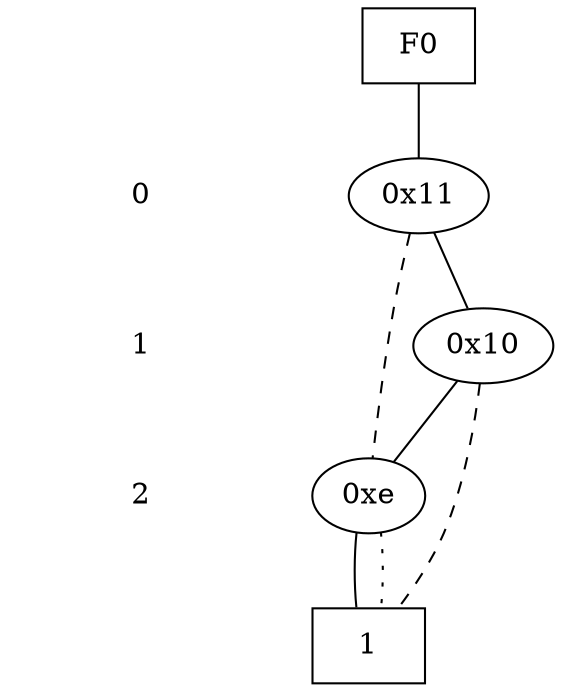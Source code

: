 digraph "DD" {
size = "7.5,10"
center = true;
edge [dir = none];
{ node [shape = plaintext];
  edge [style = invis];
  "CONST NODES" [style = invis];
" 0 " -> " 1 " -> " 2 " -> "CONST NODES"; 
}
{ rank = same; node [shape = box]; edge [style = invis];
"F0"; }
{ rank = same; " 0 ";
"0x11";
}
{ rank = same; " 1 ";
"0x10";
}
{ rank = same; " 2 ";
"0xe";
}
{ rank = same; "CONST NODES";
{ node [shape = box]; "0x8";
}
}
"F0" -> "0x11" [style = solid];
"0x11" -> "0x10";
"0x11" -> "0xe" [style = dashed];
"0x10" -> "0xe";
"0x10" -> "0x8" [style = dashed];
"0xe" -> "0x8";
"0xe" -> "0x8" [style = dotted];
"0x8" [label = "1"];
}
